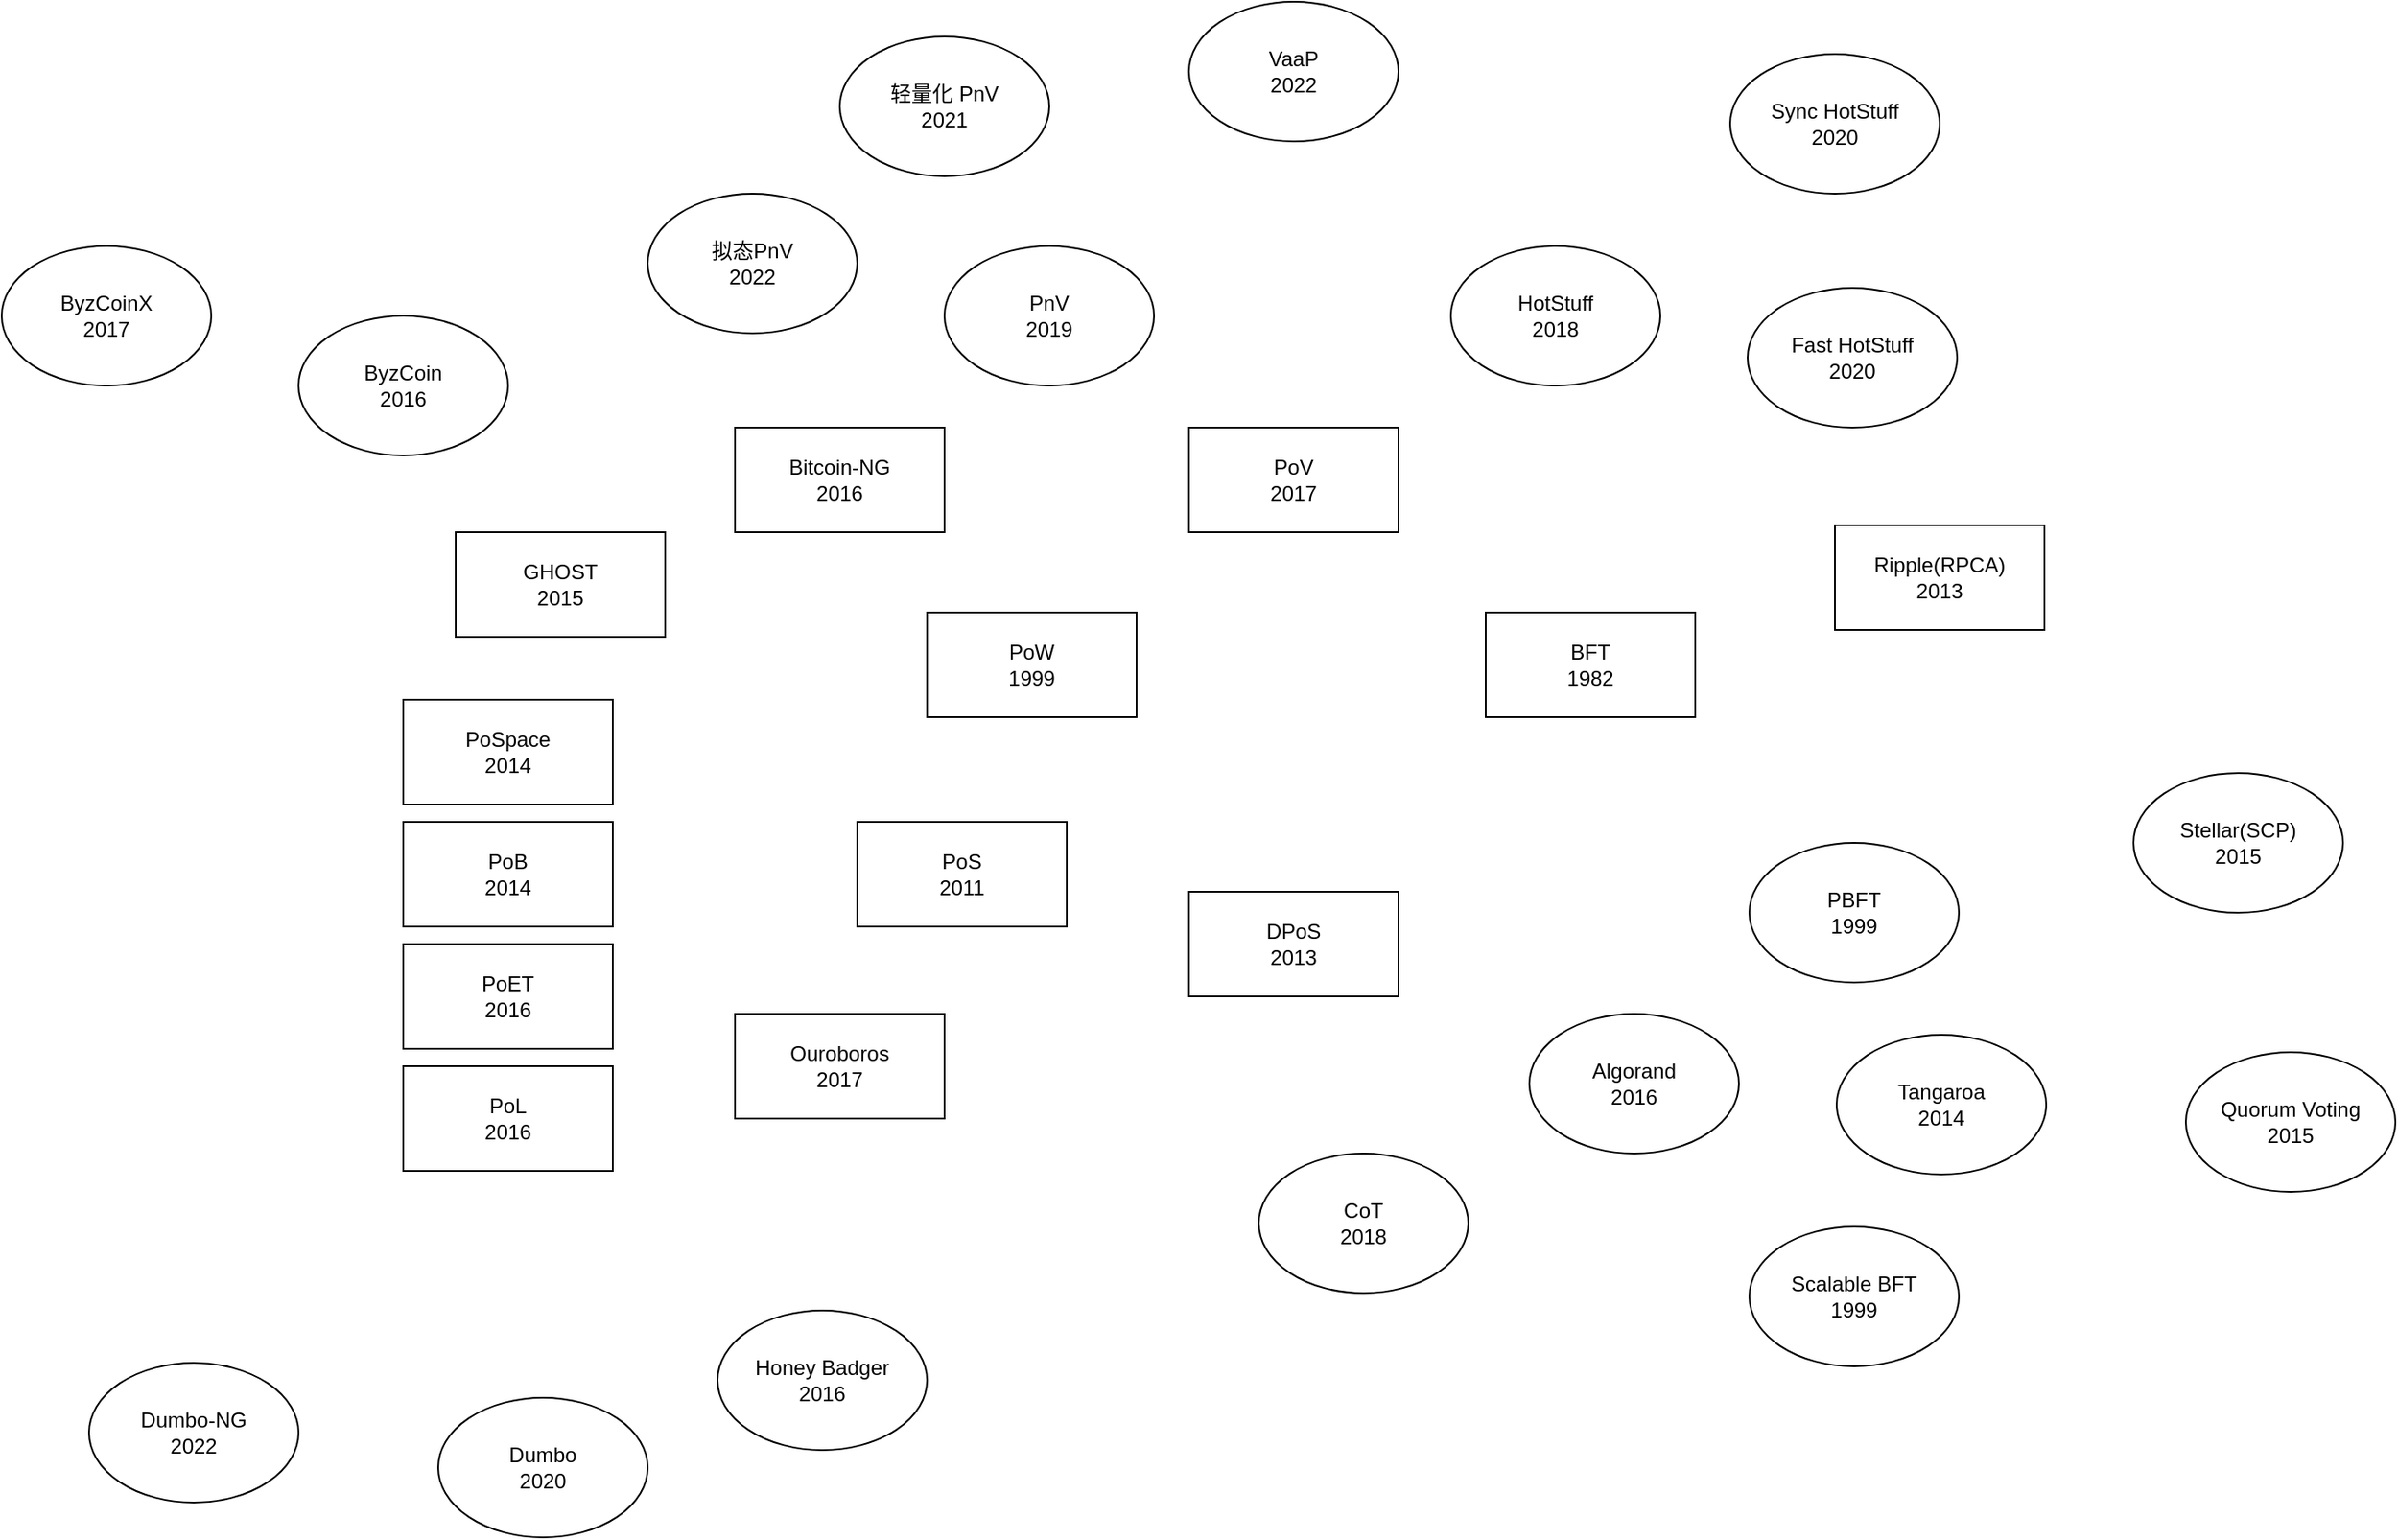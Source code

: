 <mxfile version="24.8.4">
  <diagram name="Page-0" id="6ynVE3JUyWCL2I9uEFbG">
    <mxGraphModel dx="1875" dy="781" grid="1" gridSize="10" guides="1" tooltips="1" connect="1" arrows="1" fold="1" page="1" pageScale="1" pageWidth="1169" pageHeight="827" math="0" shadow="0">
      <root>
        <mxCell id="0" />
        <mxCell id="1" parent="0" />
        <mxCell id="Jjx-n1GLnTYui9cO-WU7-5" value="PoV&lt;br&gt;2017" style="rounded=0;whiteSpace=wrap;html=1;" vertex="1" parent="1">
          <mxGeometry x="390" y="384" width="120" height="60" as="geometry" />
        </mxCell>
        <mxCell id="Jjx-n1GLnTYui9cO-WU7-6" value="PnV&lt;br&gt;2019" style="ellipse;whiteSpace=wrap;html=1;" vertex="1" parent="1">
          <mxGeometry x="250" y="280" width="120" height="80" as="geometry" />
        </mxCell>
        <mxCell id="Jjx-n1GLnTYui9cO-WU7-8" value="HotStuff&lt;br&gt;2018" style="ellipse;whiteSpace=wrap;html=1;" vertex="1" parent="1">
          <mxGeometry x="540" y="280" width="120" height="80" as="geometry" />
        </mxCell>
        <mxCell id="Jjx-n1GLnTYui9cO-WU7-9" value="PoW&lt;br&gt;1999" style="rounded=0;whiteSpace=wrap;html=1;" vertex="1" parent="1">
          <mxGeometry x="240" y="490" width="120" height="60" as="geometry" />
        </mxCell>
        <mxCell id="Jjx-n1GLnTYui9cO-WU7-10" value="BFT&lt;br&gt;1982" style="rounded=0;whiteSpace=wrap;html=1;" vertex="1" parent="1">
          <mxGeometry x="560" y="490" width="120" height="60" as="geometry" />
        </mxCell>
        <mxCell id="Jjx-n1GLnTYui9cO-WU7-11" value="PoS&lt;br&gt;2011" style="rounded=0;whiteSpace=wrap;html=1;" vertex="1" parent="1">
          <mxGeometry x="200" y="610" width="120" height="60" as="geometry" />
        </mxCell>
        <mxCell id="Jjx-n1GLnTYui9cO-WU7-12" value="DPoS&lt;br&gt;2013" style="rounded=0;whiteSpace=wrap;html=1;" vertex="1" parent="1">
          <mxGeometry x="390" y="650" width="120" height="60" as="geometry" />
        </mxCell>
        <mxCell id="Jjx-n1GLnTYui9cO-WU7-13" value="Ouroboros&lt;br&gt;2017" style="rounded=0;whiteSpace=wrap;html=1;" vertex="1" parent="1">
          <mxGeometry x="130" y="720" width="120" height="60" as="geometry" />
        </mxCell>
        <mxCell id="Jjx-n1GLnTYui9cO-WU7-14" value="GHOST&lt;br&gt;2015" style="rounded=0;whiteSpace=wrap;html=1;" vertex="1" parent="1">
          <mxGeometry x="-30" y="444" width="120" height="60" as="geometry" />
        </mxCell>
        <mxCell id="Jjx-n1GLnTYui9cO-WU7-15" value="PoSpace&lt;br&gt;2014" style="rounded=0;whiteSpace=wrap;html=1;" vertex="1" parent="1">
          <mxGeometry x="-60" y="540" width="120" height="60" as="geometry" />
        </mxCell>
        <mxCell id="Jjx-n1GLnTYui9cO-WU7-16" value="PoB&lt;br&gt;2014" style="rounded=0;whiteSpace=wrap;html=1;" vertex="1" parent="1">
          <mxGeometry x="-60" y="610" width="120" height="60" as="geometry" />
        </mxCell>
        <mxCell id="Jjx-n1GLnTYui9cO-WU7-17" value="PoET&lt;br&gt;2016" style="rounded=0;whiteSpace=wrap;html=1;" vertex="1" parent="1">
          <mxGeometry x="-60" y="680" width="120" height="60" as="geometry" />
        </mxCell>
        <mxCell id="Jjx-n1GLnTYui9cO-WU7-18" value="PoL&lt;br&gt;2016" style="rounded=0;whiteSpace=wrap;html=1;" vertex="1" parent="1">
          <mxGeometry x="-60" y="750" width="120" height="60" as="geometry" />
        </mxCell>
        <mxCell id="Jjx-n1GLnTYui9cO-WU7-19" value="Bitcoin-NG&lt;br&gt;2016" style="rounded=0;whiteSpace=wrap;html=1;" vertex="1" parent="1">
          <mxGeometry x="130" y="384" width="120" height="60" as="geometry" />
        </mxCell>
        <mxCell id="Jjx-n1GLnTYui9cO-WU7-20" value="Ripple(RPCA)&lt;br&gt;2013" style="rounded=0;whiteSpace=wrap;html=1;" vertex="1" parent="1">
          <mxGeometry x="760" y="440" width="120" height="60" as="geometry" />
        </mxCell>
        <mxCell id="Jjx-n1GLnTYui9cO-WU7-21" value="轻量化 PnV&lt;br&gt;2021" style="ellipse;whiteSpace=wrap;html=1;" vertex="1" parent="1">
          <mxGeometry x="190" y="160" width="120" height="80" as="geometry" />
        </mxCell>
        <mxCell id="Jjx-n1GLnTYui9cO-WU7-22" value="拟态PnV&lt;br&gt;2022" style="ellipse;whiteSpace=wrap;html=1;" vertex="1" parent="1">
          <mxGeometry x="80" y="250" width="120" height="80" as="geometry" />
        </mxCell>
        <mxCell id="Jjx-n1GLnTYui9cO-WU7-23" value="VaaP&lt;br&gt;2022" style="ellipse;whiteSpace=wrap;html=1;" vertex="1" parent="1">
          <mxGeometry x="390" y="140" width="120" height="80" as="geometry" />
        </mxCell>
        <mxCell id="Jjx-n1GLnTYui9cO-WU7-24" value="Sync HotStuff&lt;br&gt;2020" style="ellipse;whiteSpace=wrap;html=1;" vertex="1" parent="1">
          <mxGeometry x="700" y="170" width="120" height="80" as="geometry" />
        </mxCell>
        <mxCell id="Jjx-n1GLnTYui9cO-WU7-26" value="Fast HotStuff&lt;br&gt;2020" style="ellipse;whiteSpace=wrap;html=1;" vertex="1" parent="1">
          <mxGeometry x="710" y="304" width="120" height="80" as="geometry" />
        </mxCell>
        <mxCell id="Jjx-n1GLnTYui9cO-WU7-27" value="PBFT&lt;br&gt;1999" style="ellipse;whiteSpace=wrap;html=1;" vertex="1" parent="1">
          <mxGeometry x="711" y="622" width="120" height="80" as="geometry" />
        </mxCell>
        <mxCell id="Jjx-n1GLnTYui9cO-WU7-28" value="Tangaroa&lt;br&gt;2014" style="ellipse;whiteSpace=wrap;html=1;" vertex="1" parent="1">
          <mxGeometry x="761" y="732" width="120" height="80" as="geometry" />
        </mxCell>
        <mxCell id="Jjx-n1GLnTYui9cO-WU7-29" value="Scalable BFT&lt;br&gt;1999" style="ellipse;whiteSpace=wrap;html=1;" vertex="1" parent="1">
          <mxGeometry x="711" y="842" width="120" height="80" as="geometry" />
        </mxCell>
        <mxCell id="Jjx-n1GLnTYui9cO-WU7-30" value="Stellar(SCP)&lt;br&gt;2015" style="ellipse;whiteSpace=wrap;html=1;" vertex="1" parent="1">
          <mxGeometry x="931" y="582" width="120" height="80" as="geometry" />
        </mxCell>
        <mxCell id="Jjx-n1GLnTYui9cO-WU7-32" value="Quorum Voting&lt;br&gt;2015" style="ellipse;whiteSpace=wrap;html=1;" vertex="1" parent="1">
          <mxGeometry x="961" y="742" width="120" height="80" as="geometry" />
        </mxCell>
        <mxCell id="Jjx-n1GLnTYui9cO-WU7-33" value="CoT&lt;br&gt;2018" style="ellipse;whiteSpace=wrap;html=1;" vertex="1" parent="1">
          <mxGeometry x="430" y="800" width="120" height="80" as="geometry" />
        </mxCell>
        <mxCell id="Jjx-n1GLnTYui9cO-WU7-34" value="Algorand&lt;br&gt;2016" style="ellipse;whiteSpace=wrap;html=1;" vertex="1" parent="1">
          <mxGeometry x="585" y="720" width="120" height="80" as="geometry" />
        </mxCell>
        <mxCell id="Jjx-n1GLnTYui9cO-WU7-35" value="Honey Badger&lt;br&gt;2016" style="ellipse;whiteSpace=wrap;html=1;" vertex="1" parent="1">
          <mxGeometry x="120" y="890" width="120" height="80" as="geometry" />
        </mxCell>
        <mxCell id="Jjx-n1GLnTYui9cO-WU7-36" value="Dumbo&lt;br&gt;2020" style="ellipse;whiteSpace=wrap;html=1;" vertex="1" parent="1">
          <mxGeometry x="-40" y="940" width="120" height="80" as="geometry" />
        </mxCell>
        <mxCell id="Jjx-n1GLnTYui9cO-WU7-37" value="Dumbo-NG&lt;br&gt;2022" style="ellipse;whiteSpace=wrap;html=1;" vertex="1" parent="1">
          <mxGeometry x="-240" y="920" width="120" height="80" as="geometry" />
        </mxCell>
        <mxCell id="Jjx-n1GLnTYui9cO-WU7-38" value="ByzCoin&lt;br&gt;2016" style="ellipse;whiteSpace=wrap;html=1;" vertex="1" parent="1">
          <mxGeometry x="-120" y="320" width="120" height="80" as="geometry" />
        </mxCell>
        <mxCell id="Jjx-n1GLnTYui9cO-WU7-39" value="ByzCoinX&lt;br&gt;2017" style="ellipse;whiteSpace=wrap;html=1;" vertex="1" parent="1">
          <mxGeometry x="-290" y="280" width="120" height="80" as="geometry" />
        </mxCell>
      </root>
    </mxGraphModel>
  </diagram>
</mxfile>
